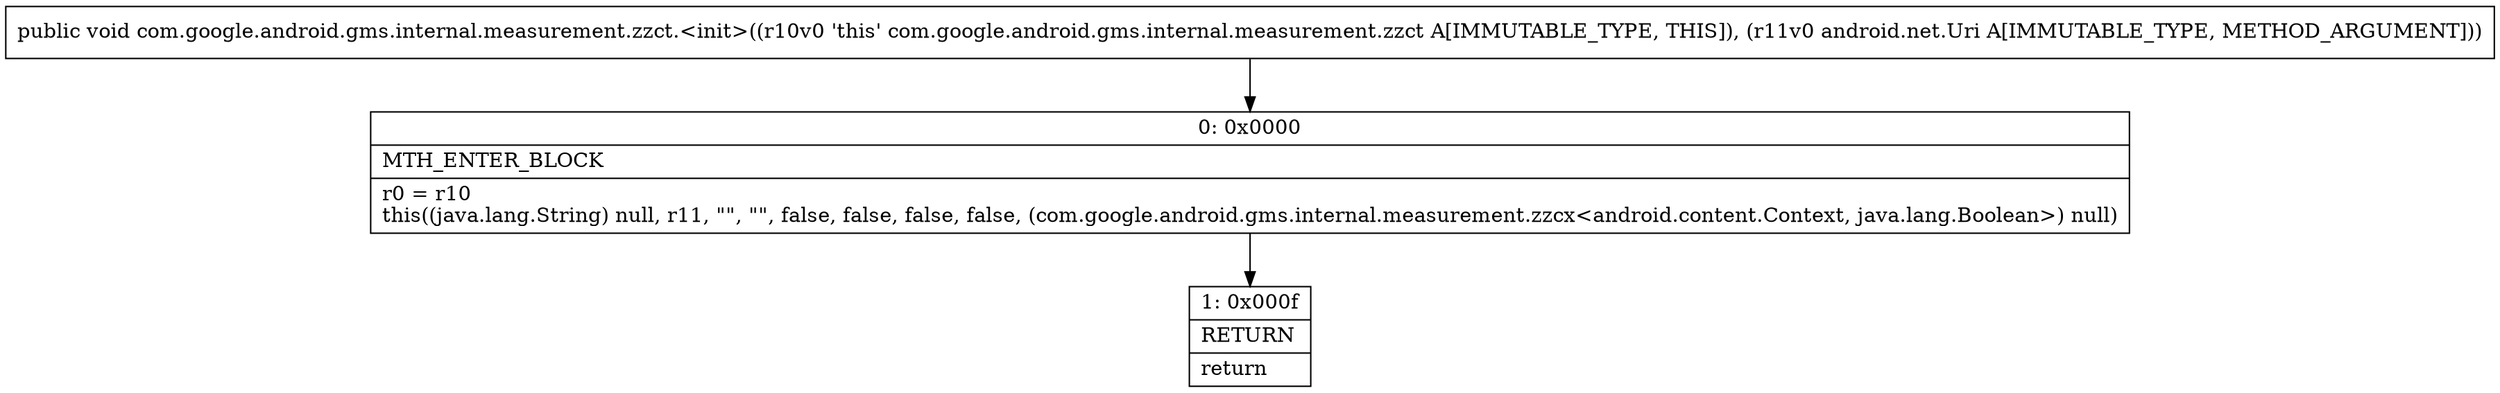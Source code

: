 digraph "CFG forcom.google.android.gms.internal.measurement.zzct.\<init\>(Landroid\/net\/Uri;)V" {
Node_0 [shape=record,label="{0\:\ 0x0000|MTH_ENTER_BLOCK\l|r0 = r10\lthis((java.lang.String) null, r11, \"\", \"\", false, false, false, false, (com.google.android.gms.internal.measurement.zzcx\<android.content.Context, java.lang.Boolean\>) null)\l}"];
Node_1 [shape=record,label="{1\:\ 0x000f|RETURN\l|return\l}"];
MethodNode[shape=record,label="{public void com.google.android.gms.internal.measurement.zzct.\<init\>((r10v0 'this' com.google.android.gms.internal.measurement.zzct A[IMMUTABLE_TYPE, THIS]), (r11v0 android.net.Uri A[IMMUTABLE_TYPE, METHOD_ARGUMENT])) }"];
MethodNode -> Node_0;
Node_0 -> Node_1;
}


